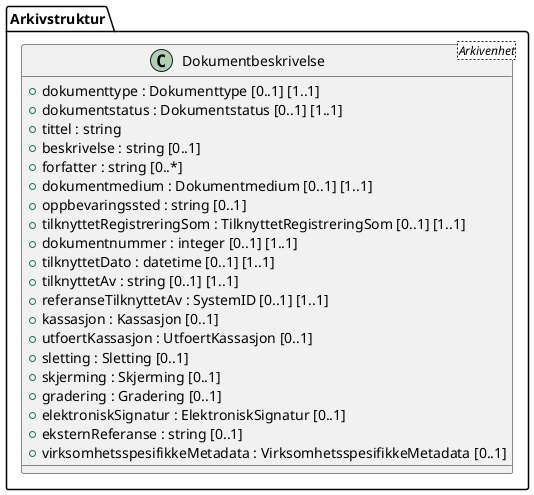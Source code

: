 @startuml
class Arkivstruktur.Dokumentbeskrivelse <Arkivenhet> {
  +dokumenttype : Dokumenttype [0..1] [1..1]
  +dokumentstatus : Dokumentstatus [0..1] [1..1]
  +tittel : string
  +beskrivelse : string [0..1]
  +forfatter : string [0..*]
  +dokumentmedium : Dokumentmedium [0..1] [1..1]
  +oppbevaringssted : string [0..1]
  +tilknyttetRegistreringSom : TilknyttetRegistreringSom [0..1] [1..1]
  +dokumentnummer : integer [0..1] [1..1]
  +tilknyttetDato : datetime [0..1] [1..1]
  +tilknyttetAv : string [0..1] [1..1]
  +referanseTilknyttetAv : SystemID [0..1] [1..1]
  +kassasjon : Kassasjon [0..1]
  +utfoertKassasjon : UtfoertKassasjon [0..1]
  +sletting : Sletting [0..1]
  +skjerming : Skjerming [0..1]
  +gradering : Gradering [0..1]
  +elektroniskSignatur : ElektroniskSignatur [0..1]
  +eksternReferanse : string [0..1]
  +virksomhetsspesifikkeMetadata : VirksomhetsspesifikkeMetadata [0..1]
}
@enduml
